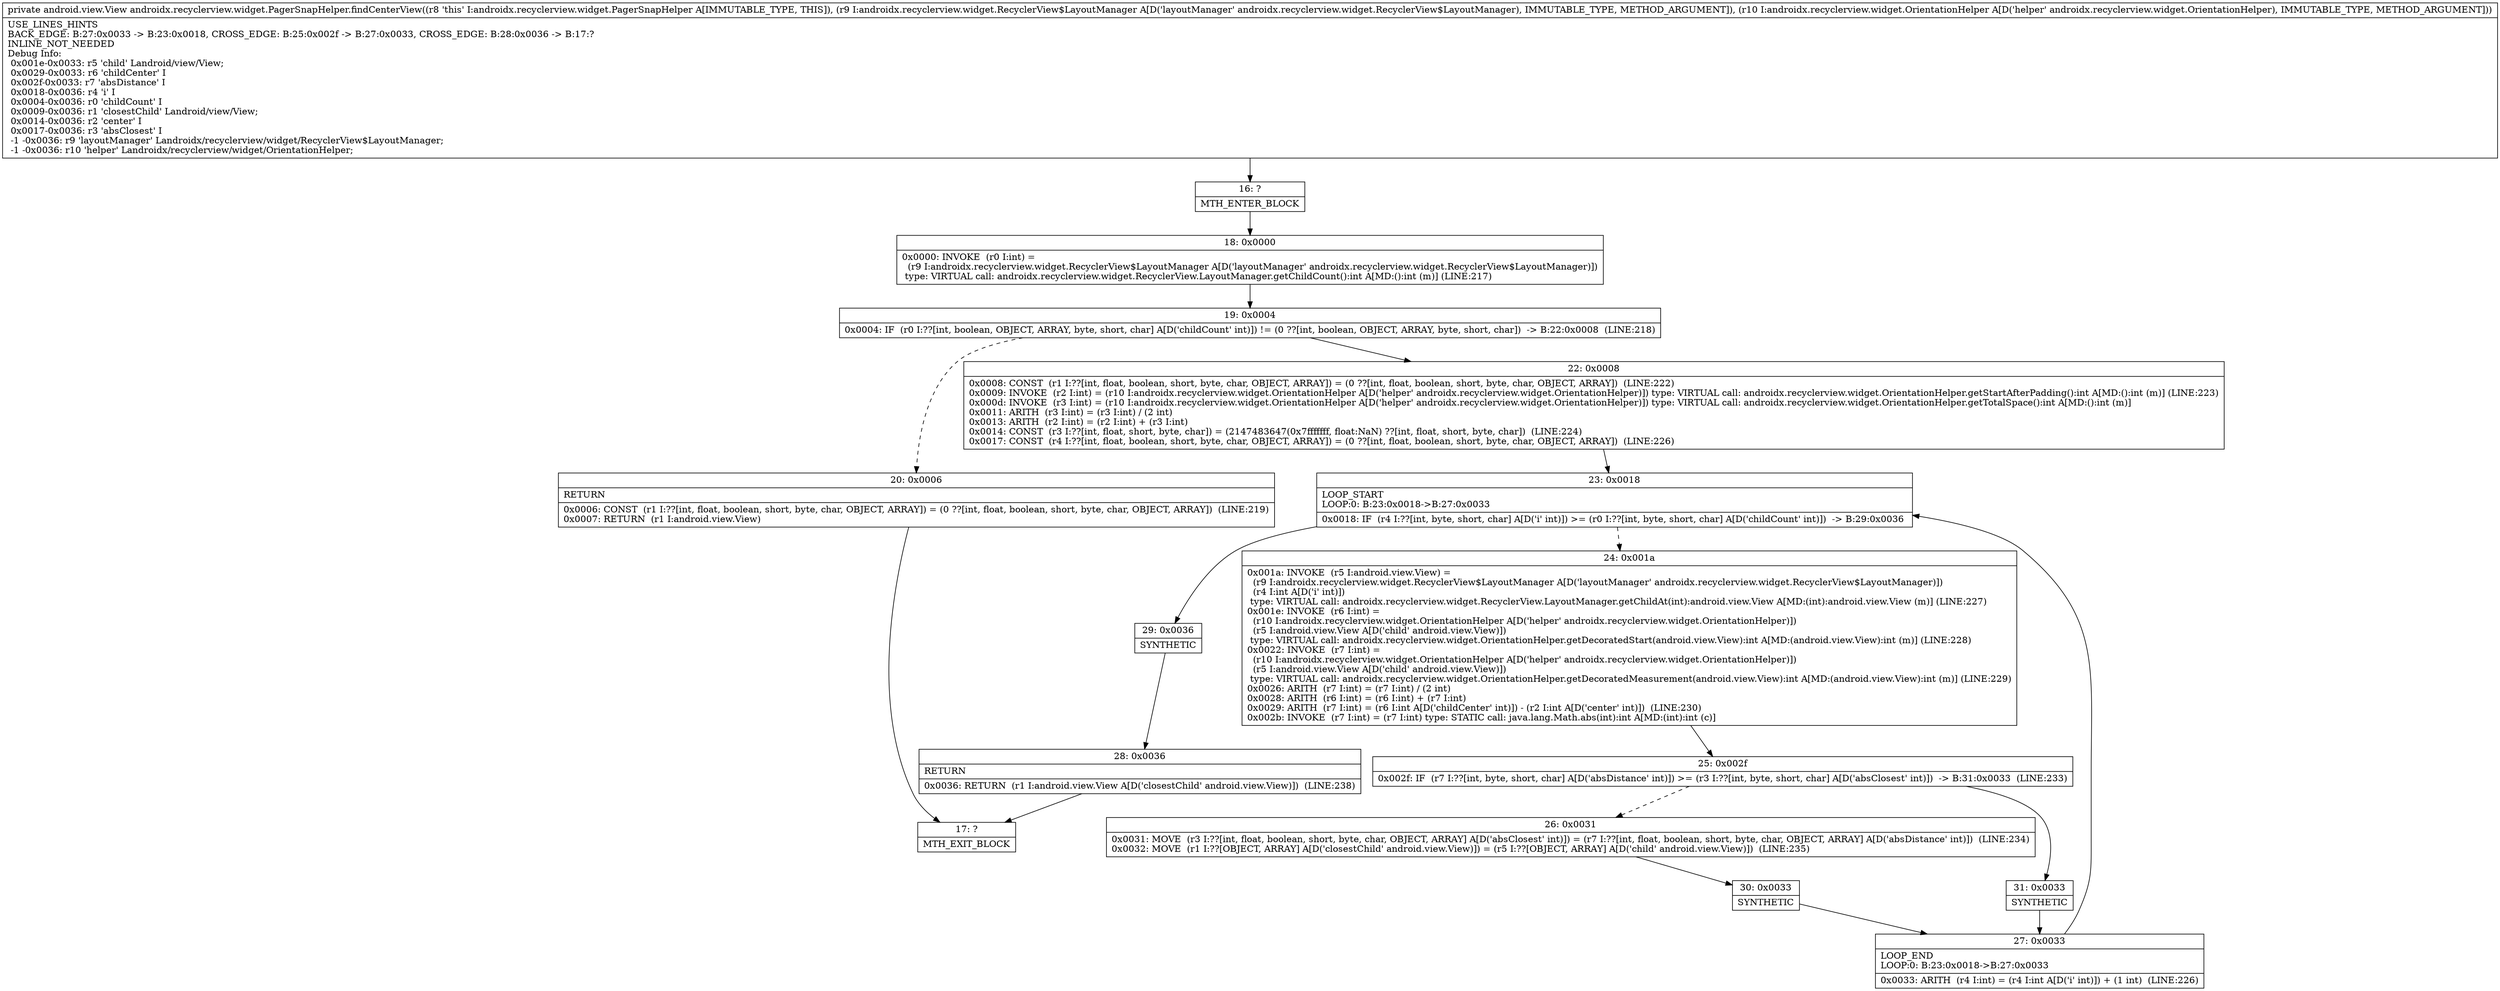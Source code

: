 digraph "CFG forandroidx.recyclerview.widget.PagerSnapHelper.findCenterView(Landroidx\/recyclerview\/widget\/RecyclerView$LayoutManager;Landroidx\/recyclerview\/widget\/OrientationHelper;)Landroid\/view\/View;" {
Node_16 [shape=record,label="{16\:\ ?|MTH_ENTER_BLOCK\l}"];
Node_18 [shape=record,label="{18\:\ 0x0000|0x0000: INVOKE  (r0 I:int) = \l  (r9 I:androidx.recyclerview.widget.RecyclerView$LayoutManager A[D('layoutManager' androidx.recyclerview.widget.RecyclerView$LayoutManager)])\l type: VIRTUAL call: androidx.recyclerview.widget.RecyclerView.LayoutManager.getChildCount():int A[MD:():int (m)] (LINE:217)\l}"];
Node_19 [shape=record,label="{19\:\ 0x0004|0x0004: IF  (r0 I:??[int, boolean, OBJECT, ARRAY, byte, short, char] A[D('childCount' int)]) != (0 ??[int, boolean, OBJECT, ARRAY, byte, short, char])  \-\> B:22:0x0008  (LINE:218)\l}"];
Node_20 [shape=record,label="{20\:\ 0x0006|RETURN\l|0x0006: CONST  (r1 I:??[int, float, boolean, short, byte, char, OBJECT, ARRAY]) = (0 ??[int, float, boolean, short, byte, char, OBJECT, ARRAY])  (LINE:219)\l0x0007: RETURN  (r1 I:android.view.View) \l}"];
Node_17 [shape=record,label="{17\:\ ?|MTH_EXIT_BLOCK\l}"];
Node_22 [shape=record,label="{22\:\ 0x0008|0x0008: CONST  (r1 I:??[int, float, boolean, short, byte, char, OBJECT, ARRAY]) = (0 ??[int, float, boolean, short, byte, char, OBJECT, ARRAY])  (LINE:222)\l0x0009: INVOKE  (r2 I:int) = (r10 I:androidx.recyclerview.widget.OrientationHelper A[D('helper' androidx.recyclerview.widget.OrientationHelper)]) type: VIRTUAL call: androidx.recyclerview.widget.OrientationHelper.getStartAfterPadding():int A[MD:():int (m)] (LINE:223)\l0x000d: INVOKE  (r3 I:int) = (r10 I:androidx.recyclerview.widget.OrientationHelper A[D('helper' androidx.recyclerview.widget.OrientationHelper)]) type: VIRTUAL call: androidx.recyclerview.widget.OrientationHelper.getTotalSpace():int A[MD:():int (m)]\l0x0011: ARITH  (r3 I:int) = (r3 I:int) \/ (2 int) \l0x0013: ARITH  (r2 I:int) = (r2 I:int) + (r3 I:int) \l0x0014: CONST  (r3 I:??[int, float, short, byte, char]) = (2147483647(0x7fffffff, float:NaN) ??[int, float, short, byte, char])  (LINE:224)\l0x0017: CONST  (r4 I:??[int, float, boolean, short, byte, char, OBJECT, ARRAY]) = (0 ??[int, float, boolean, short, byte, char, OBJECT, ARRAY])  (LINE:226)\l}"];
Node_23 [shape=record,label="{23\:\ 0x0018|LOOP_START\lLOOP:0: B:23:0x0018\-\>B:27:0x0033\l|0x0018: IF  (r4 I:??[int, byte, short, char] A[D('i' int)]) \>= (r0 I:??[int, byte, short, char] A[D('childCount' int)])  \-\> B:29:0x0036 \l}"];
Node_24 [shape=record,label="{24\:\ 0x001a|0x001a: INVOKE  (r5 I:android.view.View) = \l  (r9 I:androidx.recyclerview.widget.RecyclerView$LayoutManager A[D('layoutManager' androidx.recyclerview.widget.RecyclerView$LayoutManager)])\l  (r4 I:int A[D('i' int)])\l type: VIRTUAL call: androidx.recyclerview.widget.RecyclerView.LayoutManager.getChildAt(int):android.view.View A[MD:(int):android.view.View (m)] (LINE:227)\l0x001e: INVOKE  (r6 I:int) = \l  (r10 I:androidx.recyclerview.widget.OrientationHelper A[D('helper' androidx.recyclerview.widget.OrientationHelper)])\l  (r5 I:android.view.View A[D('child' android.view.View)])\l type: VIRTUAL call: androidx.recyclerview.widget.OrientationHelper.getDecoratedStart(android.view.View):int A[MD:(android.view.View):int (m)] (LINE:228)\l0x0022: INVOKE  (r7 I:int) = \l  (r10 I:androidx.recyclerview.widget.OrientationHelper A[D('helper' androidx.recyclerview.widget.OrientationHelper)])\l  (r5 I:android.view.View A[D('child' android.view.View)])\l type: VIRTUAL call: androidx.recyclerview.widget.OrientationHelper.getDecoratedMeasurement(android.view.View):int A[MD:(android.view.View):int (m)] (LINE:229)\l0x0026: ARITH  (r7 I:int) = (r7 I:int) \/ (2 int) \l0x0028: ARITH  (r6 I:int) = (r6 I:int) + (r7 I:int) \l0x0029: ARITH  (r7 I:int) = (r6 I:int A[D('childCenter' int)]) \- (r2 I:int A[D('center' int)])  (LINE:230)\l0x002b: INVOKE  (r7 I:int) = (r7 I:int) type: STATIC call: java.lang.Math.abs(int):int A[MD:(int):int (c)]\l}"];
Node_25 [shape=record,label="{25\:\ 0x002f|0x002f: IF  (r7 I:??[int, byte, short, char] A[D('absDistance' int)]) \>= (r3 I:??[int, byte, short, char] A[D('absClosest' int)])  \-\> B:31:0x0033  (LINE:233)\l}"];
Node_26 [shape=record,label="{26\:\ 0x0031|0x0031: MOVE  (r3 I:??[int, float, boolean, short, byte, char, OBJECT, ARRAY] A[D('absClosest' int)]) = (r7 I:??[int, float, boolean, short, byte, char, OBJECT, ARRAY] A[D('absDistance' int)])  (LINE:234)\l0x0032: MOVE  (r1 I:??[OBJECT, ARRAY] A[D('closestChild' android.view.View)]) = (r5 I:??[OBJECT, ARRAY] A[D('child' android.view.View)])  (LINE:235)\l}"];
Node_30 [shape=record,label="{30\:\ 0x0033|SYNTHETIC\l}"];
Node_27 [shape=record,label="{27\:\ 0x0033|LOOP_END\lLOOP:0: B:23:0x0018\-\>B:27:0x0033\l|0x0033: ARITH  (r4 I:int) = (r4 I:int A[D('i' int)]) + (1 int)  (LINE:226)\l}"];
Node_31 [shape=record,label="{31\:\ 0x0033|SYNTHETIC\l}"];
Node_29 [shape=record,label="{29\:\ 0x0036|SYNTHETIC\l}"];
Node_28 [shape=record,label="{28\:\ 0x0036|RETURN\l|0x0036: RETURN  (r1 I:android.view.View A[D('closestChild' android.view.View)])  (LINE:238)\l}"];
MethodNode[shape=record,label="{private android.view.View androidx.recyclerview.widget.PagerSnapHelper.findCenterView((r8 'this' I:androidx.recyclerview.widget.PagerSnapHelper A[IMMUTABLE_TYPE, THIS]), (r9 I:androidx.recyclerview.widget.RecyclerView$LayoutManager A[D('layoutManager' androidx.recyclerview.widget.RecyclerView$LayoutManager), IMMUTABLE_TYPE, METHOD_ARGUMENT]), (r10 I:androidx.recyclerview.widget.OrientationHelper A[D('helper' androidx.recyclerview.widget.OrientationHelper), IMMUTABLE_TYPE, METHOD_ARGUMENT]))  | USE_LINES_HINTS\lBACK_EDGE: B:27:0x0033 \-\> B:23:0x0018, CROSS_EDGE: B:25:0x002f \-\> B:27:0x0033, CROSS_EDGE: B:28:0x0036 \-\> B:17:?\lINLINE_NOT_NEEDED\lDebug Info:\l  0x001e\-0x0033: r5 'child' Landroid\/view\/View;\l  0x0029\-0x0033: r6 'childCenter' I\l  0x002f\-0x0033: r7 'absDistance' I\l  0x0018\-0x0036: r4 'i' I\l  0x0004\-0x0036: r0 'childCount' I\l  0x0009\-0x0036: r1 'closestChild' Landroid\/view\/View;\l  0x0014\-0x0036: r2 'center' I\l  0x0017\-0x0036: r3 'absClosest' I\l  \-1 \-0x0036: r9 'layoutManager' Landroidx\/recyclerview\/widget\/RecyclerView$LayoutManager;\l  \-1 \-0x0036: r10 'helper' Landroidx\/recyclerview\/widget\/OrientationHelper;\l}"];
MethodNode -> Node_16;Node_16 -> Node_18;
Node_18 -> Node_19;
Node_19 -> Node_20[style=dashed];
Node_19 -> Node_22;
Node_20 -> Node_17;
Node_22 -> Node_23;
Node_23 -> Node_24[style=dashed];
Node_23 -> Node_29;
Node_24 -> Node_25;
Node_25 -> Node_26[style=dashed];
Node_25 -> Node_31;
Node_26 -> Node_30;
Node_30 -> Node_27;
Node_27 -> Node_23;
Node_31 -> Node_27;
Node_29 -> Node_28;
Node_28 -> Node_17;
}

